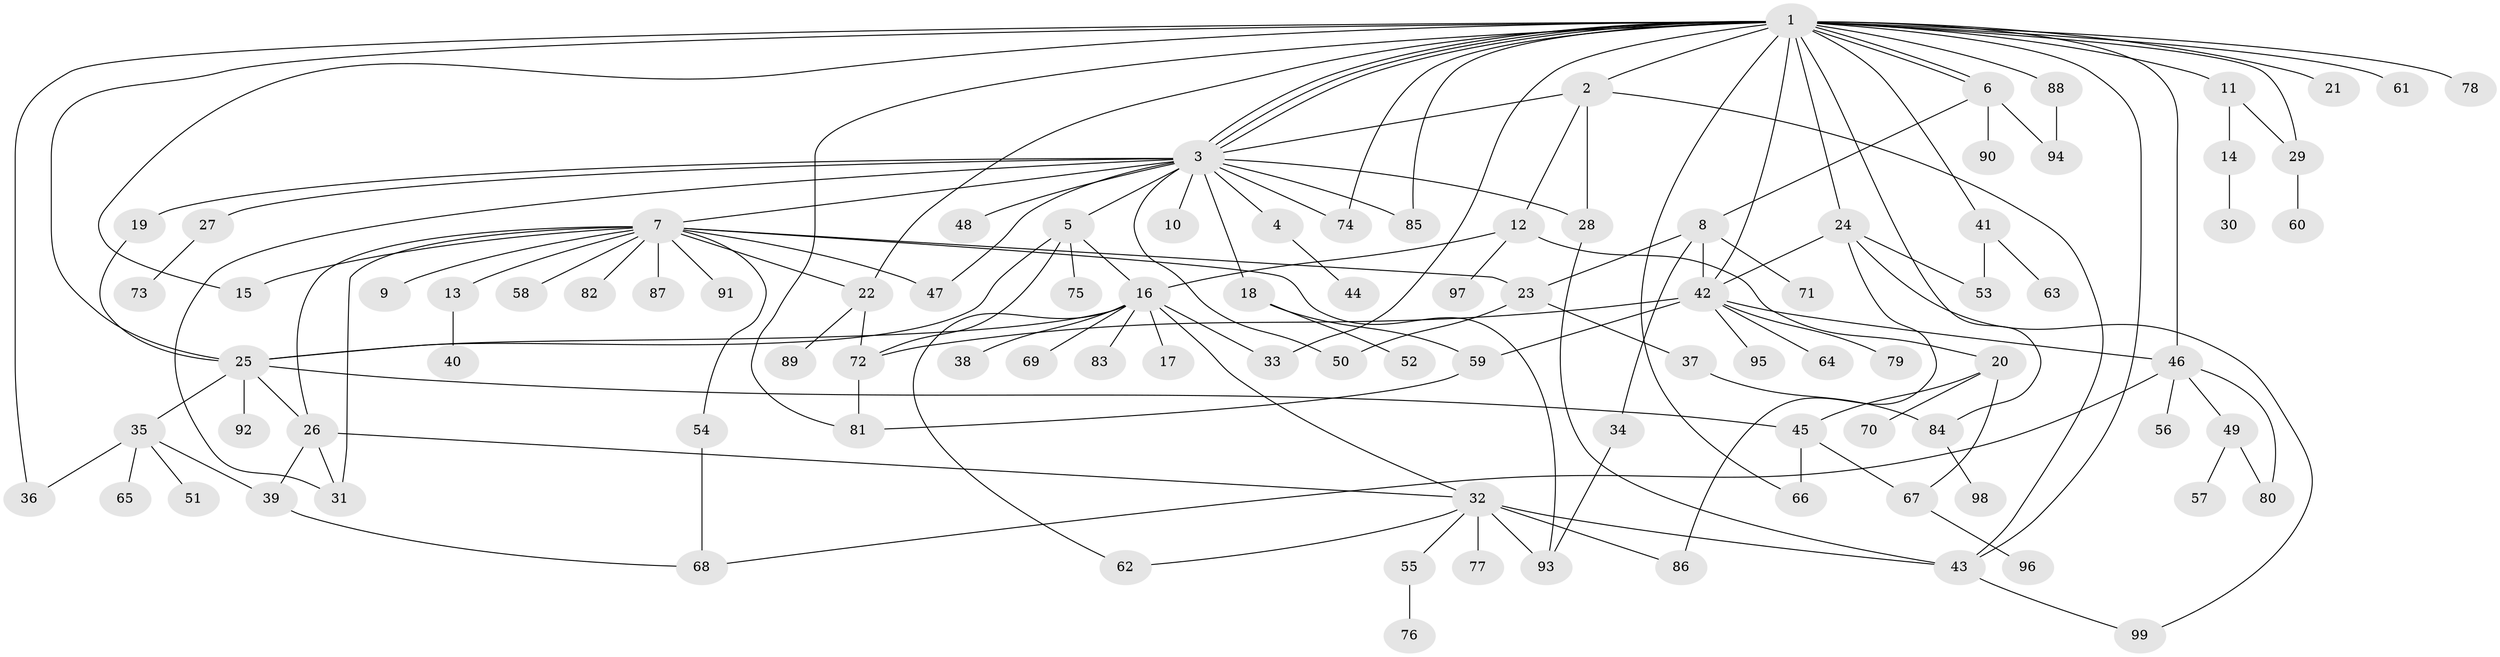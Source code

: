 // coarse degree distribution, {1: 0.5507246376811594, 4: 0.043478260869565216, 2: 0.2028985507246377, 8: 0.014492753623188406, 3: 0.08695652173913043, 5: 0.014492753623188406, 6: 0.014492753623188406, 11: 0.014492753623188406, 7: 0.014492753623188406, 16: 0.014492753623188406, 15: 0.014492753623188406, 14: 0.014492753623188406}
// Generated by graph-tools (version 1.1) at 2025/51/03/04/25 21:51:05]
// undirected, 99 vertices, 147 edges
graph export_dot {
graph [start="1"]
  node [color=gray90,style=filled];
  1;
  2;
  3;
  4;
  5;
  6;
  7;
  8;
  9;
  10;
  11;
  12;
  13;
  14;
  15;
  16;
  17;
  18;
  19;
  20;
  21;
  22;
  23;
  24;
  25;
  26;
  27;
  28;
  29;
  30;
  31;
  32;
  33;
  34;
  35;
  36;
  37;
  38;
  39;
  40;
  41;
  42;
  43;
  44;
  45;
  46;
  47;
  48;
  49;
  50;
  51;
  52;
  53;
  54;
  55;
  56;
  57;
  58;
  59;
  60;
  61;
  62;
  63;
  64;
  65;
  66;
  67;
  68;
  69;
  70;
  71;
  72;
  73;
  74;
  75;
  76;
  77;
  78;
  79;
  80;
  81;
  82;
  83;
  84;
  85;
  86;
  87;
  88;
  89;
  90;
  91;
  92;
  93;
  94;
  95;
  96;
  97;
  98;
  99;
  1 -- 2;
  1 -- 3;
  1 -- 3;
  1 -- 3;
  1 -- 6;
  1 -- 6;
  1 -- 11;
  1 -- 15;
  1 -- 21;
  1 -- 22;
  1 -- 24;
  1 -- 25;
  1 -- 29;
  1 -- 33;
  1 -- 36;
  1 -- 41;
  1 -- 42;
  1 -- 43;
  1 -- 46;
  1 -- 61;
  1 -- 66;
  1 -- 74;
  1 -- 78;
  1 -- 81;
  1 -- 84;
  1 -- 85;
  1 -- 88;
  2 -- 3;
  2 -- 12;
  2 -- 28;
  2 -- 43;
  3 -- 4;
  3 -- 5;
  3 -- 7;
  3 -- 10;
  3 -- 18;
  3 -- 19;
  3 -- 27;
  3 -- 28;
  3 -- 31;
  3 -- 47;
  3 -- 48;
  3 -- 50;
  3 -- 74;
  3 -- 85;
  4 -- 44;
  5 -- 16;
  5 -- 25;
  5 -- 72;
  5 -- 75;
  6 -- 8;
  6 -- 90;
  6 -- 94;
  7 -- 9;
  7 -- 13;
  7 -- 15;
  7 -- 22;
  7 -- 23;
  7 -- 26;
  7 -- 31;
  7 -- 47;
  7 -- 54;
  7 -- 58;
  7 -- 82;
  7 -- 87;
  7 -- 91;
  7 -- 93;
  8 -- 23;
  8 -- 34;
  8 -- 42;
  8 -- 71;
  11 -- 14;
  11 -- 29;
  12 -- 16;
  12 -- 20;
  12 -- 97;
  13 -- 40;
  14 -- 30;
  16 -- 17;
  16 -- 25;
  16 -- 32;
  16 -- 33;
  16 -- 38;
  16 -- 62;
  16 -- 69;
  16 -- 83;
  18 -- 52;
  18 -- 59;
  19 -- 25;
  20 -- 45;
  20 -- 67;
  20 -- 70;
  22 -- 72;
  22 -- 89;
  23 -- 37;
  23 -- 50;
  24 -- 42;
  24 -- 53;
  24 -- 86;
  24 -- 99;
  25 -- 26;
  25 -- 35;
  25 -- 45;
  25 -- 92;
  26 -- 31;
  26 -- 32;
  26 -- 39;
  27 -- 73;
  28 -- 43;
  29 -- 60;
  32 -- 43;
  32 -- 55;
  32 -- 62;
  32 -- 77;
  32 -- 86;
  32 -- 93;
  34 -- 93;
  35 -- 36;
  35 -- 39;
  35 -- 51;
  35 -- 65;
  37 -- 84;
  39 -- 68;
  41 -- 53;
  41 -- 63;
  42 -- 46;
  42 -- 59;
  42 -- 64;
  42 -- 72;
  42 -- 79;
  42 -- 95;
  43 -- 99;
  45 -- 66;
  45 -- 67;
  46 -- 49;
  46 -- 56;
  46 -- 68;
  46 -- 80;
  49 -- 57;
  49 -- 80;
  54 -- 68;
  55 -- 76;
  59 -- 81;
  67 -- 96;
  72 -- 81;
  84 -- 98;
  88 -- 94;
}
